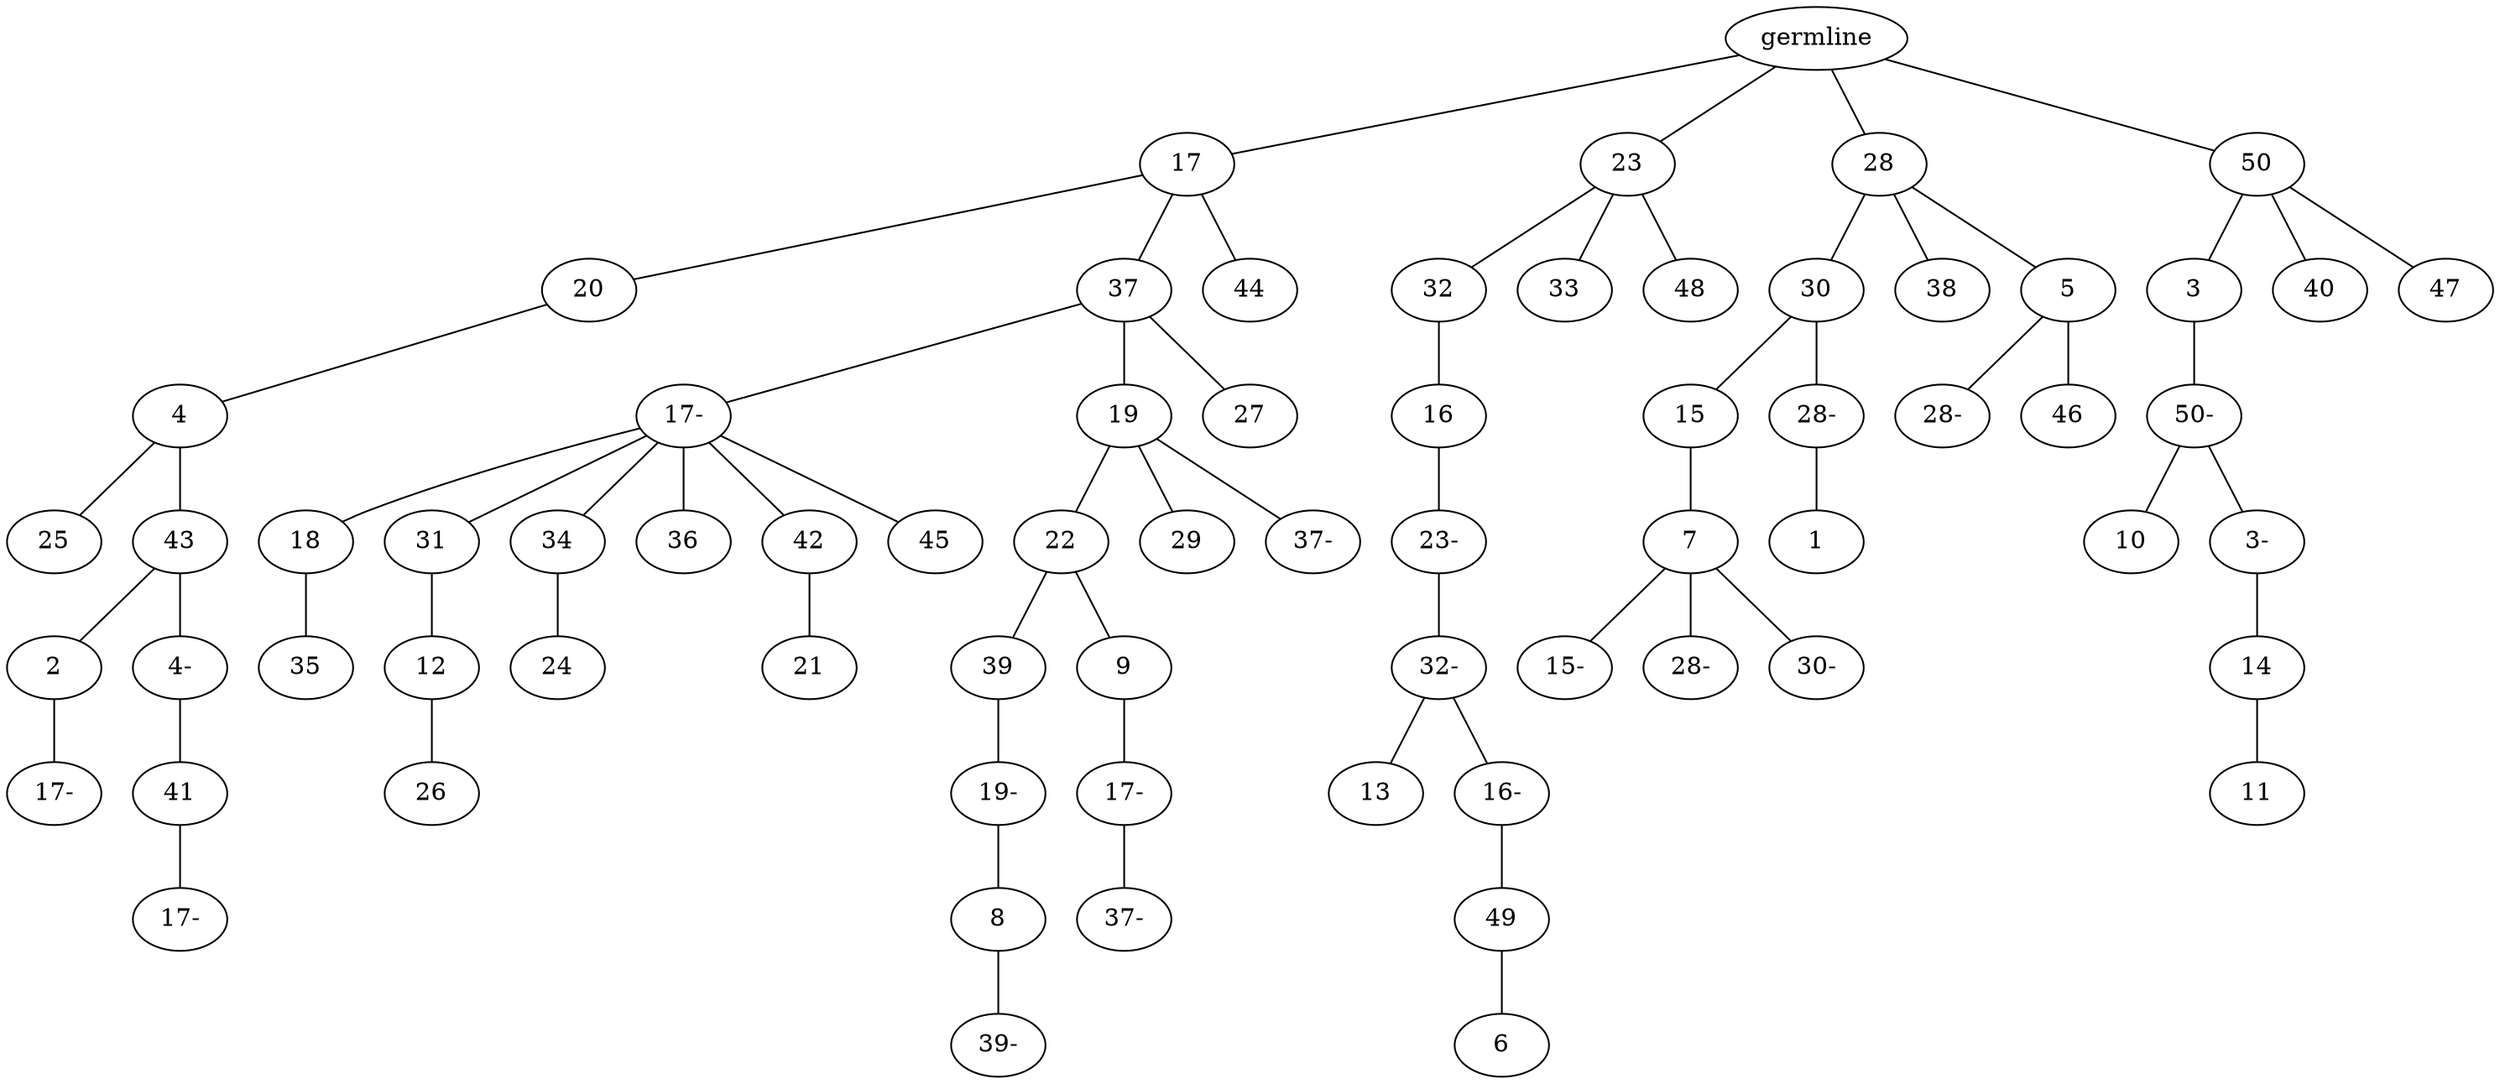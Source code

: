 graph tree {
    "140514273571024" [label="germline"];
    "140514273455360" [label="17"];
    "140514273455456" [label="20"];
    "140514273555792" [label="4"];
    "140514273558096" [label="25"];
    "140514273556512" [label="43"];
    "140514273557184" [label="2"];
    "140514273757504" [label="17-"];
    "140514273556992" [label="4-"];
    "140514273554976" [label="41"];
    "140514273555888" [label="17-"];
    "140514273454400" [label="37"];
    "140514273555360" [label="17-"];
    "140514273555984" [label="18"];
    "140514273556848" [label="35"];
    "140514273556032" [label="31"];
    "140514273556560" [label="12"];
    "140514273557568" [label="26"];
    "140514273555408" [label="34"];
    "140514273554640" [label="24"];
    "140514273555120" [label="36"];
    "140514273555936" [label="42"];
    "140514273556656" [label="21"];
    "140514273555840" [label="45"];
    "140514273555744" [label="19"];
    "140514273556608" [label="22"];
    "140514273391424" [label="39"];
    "140514273392432" [label="19-"];
    "140514273514352" [label="8"];
    "140514273514640" [label="39-"];
    "140514273391520" [label="9"];
    "140514273515024" [label="17-"];
    "140514273515696" [label="37-"];
    "140514273558048" [label="29"];
    "140514273555312" [label="37-"];
    "140514273556704" [label="27"];
    "140514273452144" [label="44"];
    "140514273453632" [label="23"];
    "140514273393584" [label="32"];
    "140514273514928" [label="16"];
    "140514273514880" [label="23-"];
    "140514273515456" [label="32-"];
    "140514273514400" [label="13"];
    "140514273515216" [label="16-"];
    "140514273513632" [label="49"];
    "140514273400480" [label="6"];
    "140514273556320" [label="33"];
    "140514273555072" [label="48"];
    "140514273454208" [label="28"];
    "140514273515072" [label="30"];
    "140514273515120" [label="15"];
    "140514273516368" [label="7"];
    "140514273399712" [label="15-"];
    "140514273399616" [label="28-"];
    "140514273401104" [label="30-"];
    "140514273515936" [label="28-"];
    "140514273516992" [label="1"];
    "140514273515504" [label="38"];
    "140514273513824" [label="5"];
    "140514273398848" [label="28-"];
    "140514273399040" [label="46"];
    "140514273455888" [label="50"];
    "140514273514736" [label="3"];
    "140514273869056" [label="50-"];
    "140514273867520" [label="10"];
    "140514273868912" [label="3-"];
    "140514273867712" [label="14"];
    "140514273869152" [label="11"];
    "140514273513776" [label="40"];
    "140514273514112" [label="47"];
    "140514273571024" -- "140514273455360";
    "140514273571024" -- "140514273453632";
    "140514273571024" -- "140514273454208";
    "140514273571024" -- "140514273455888";
    "140514273455360" -- "140514273455456";
    "140514273455360" -- "140514273454400";
    "140514273455360" -- "140514273452144";
    "140514273455456" -- "140514273555792";
    "140514273555792" -- "140514273558096";
    "140514273555792" -- "140514273556512";
    "140514273556512" -- "140514273557184";
    "140514273556512" -- "140514273556992";
    "140514273557184" -- "140514273757504";
    "140514273556992" -- "140514273554976";
    "140514273554976" -- "140514273555888";
    "140514273454400" -- "140514273555360";
    "140514273454400" -- "140514273555744";
    "140514273454400" -- "140514273556704";
    "140514273555360" -- "140514273555984";
    "140514273555360" -- "140514273556032";
    "140514273555360" -- "140514273555408";
    "140514273555360" -- "140514273555120";
    "140514273555360" -- "140514273555936";
    "140514273555360" -- "140514273555840";
    "140514273555984" -- "140514273556848";
    "140514273556032" -- "140514273556560";
    "140514273556560" -- "140514273557568";
    "140514273555408" -- "140514273554640";
    "140514273555936" -- "140514273556656";
    "140514273555744" -- "140514273556608";
    "140514273555744" -- "140514273558048";
    "140514273555744" -- "140514273555312";
    "140514273556608" -- "140514273391424";
    "140514273556608" -- "140514273391520";
    "140514273391424" -- "140514273392432";
    "140514273392432" -- "140514273514352";
    "140514273514352" -- "140514273514640";
    "140514273391520" -- "140514273515024";
    "140514273515024" -- "140514273515696";
    "140514273453632" -- "140514273393584";
    "140514273453632" -- "140514273556320";
    "140514273453632" -- "140514273555072";
    "140514273393584" -- "140514273514928";
    "140514273514928" -- "140514273514880";
    "140514273514880" -- "140514273515456";
    "140514273515456" -- "140514273514400";
    "140514273515456" -- "140514273515216";
    "140514273515216" -- "140514273513632";
    "140514273513632" -- "140514273400480";
    "140514273454208" -- "140514273515072";
    "140514273454208" -- "140514273515504";
    "140514273454208" -- "140514273513824";
    "140514273515072" -- "140514273515120";
    "140514273515072" -- "140514273515936";
    "140514273515120" -- "140514273516368";
    "140514273516368" -- "140514273399712";
    "140514273516368" -- "140514273399616";
    "140514273516368" -- "140514273401104";
    "140514273515936" -- "140514273516992";
    "140514273513824" -- "140514273398848";
    "140514273513824" -- "140514273399040";
    "140514273455888" -- "140514273514736";
    "140514273455888" -- "140514273513776";
    "140514273455888" -- "140514273514112";
    "140514273514736" -- "140514273869056";
    "140514273869056" -- "140514273867520";
    "140514273869056" -- "140514273868912";
    "140514273868912" -- "140514273867712";
    "140514273867712" -- "140514273869152";
}
